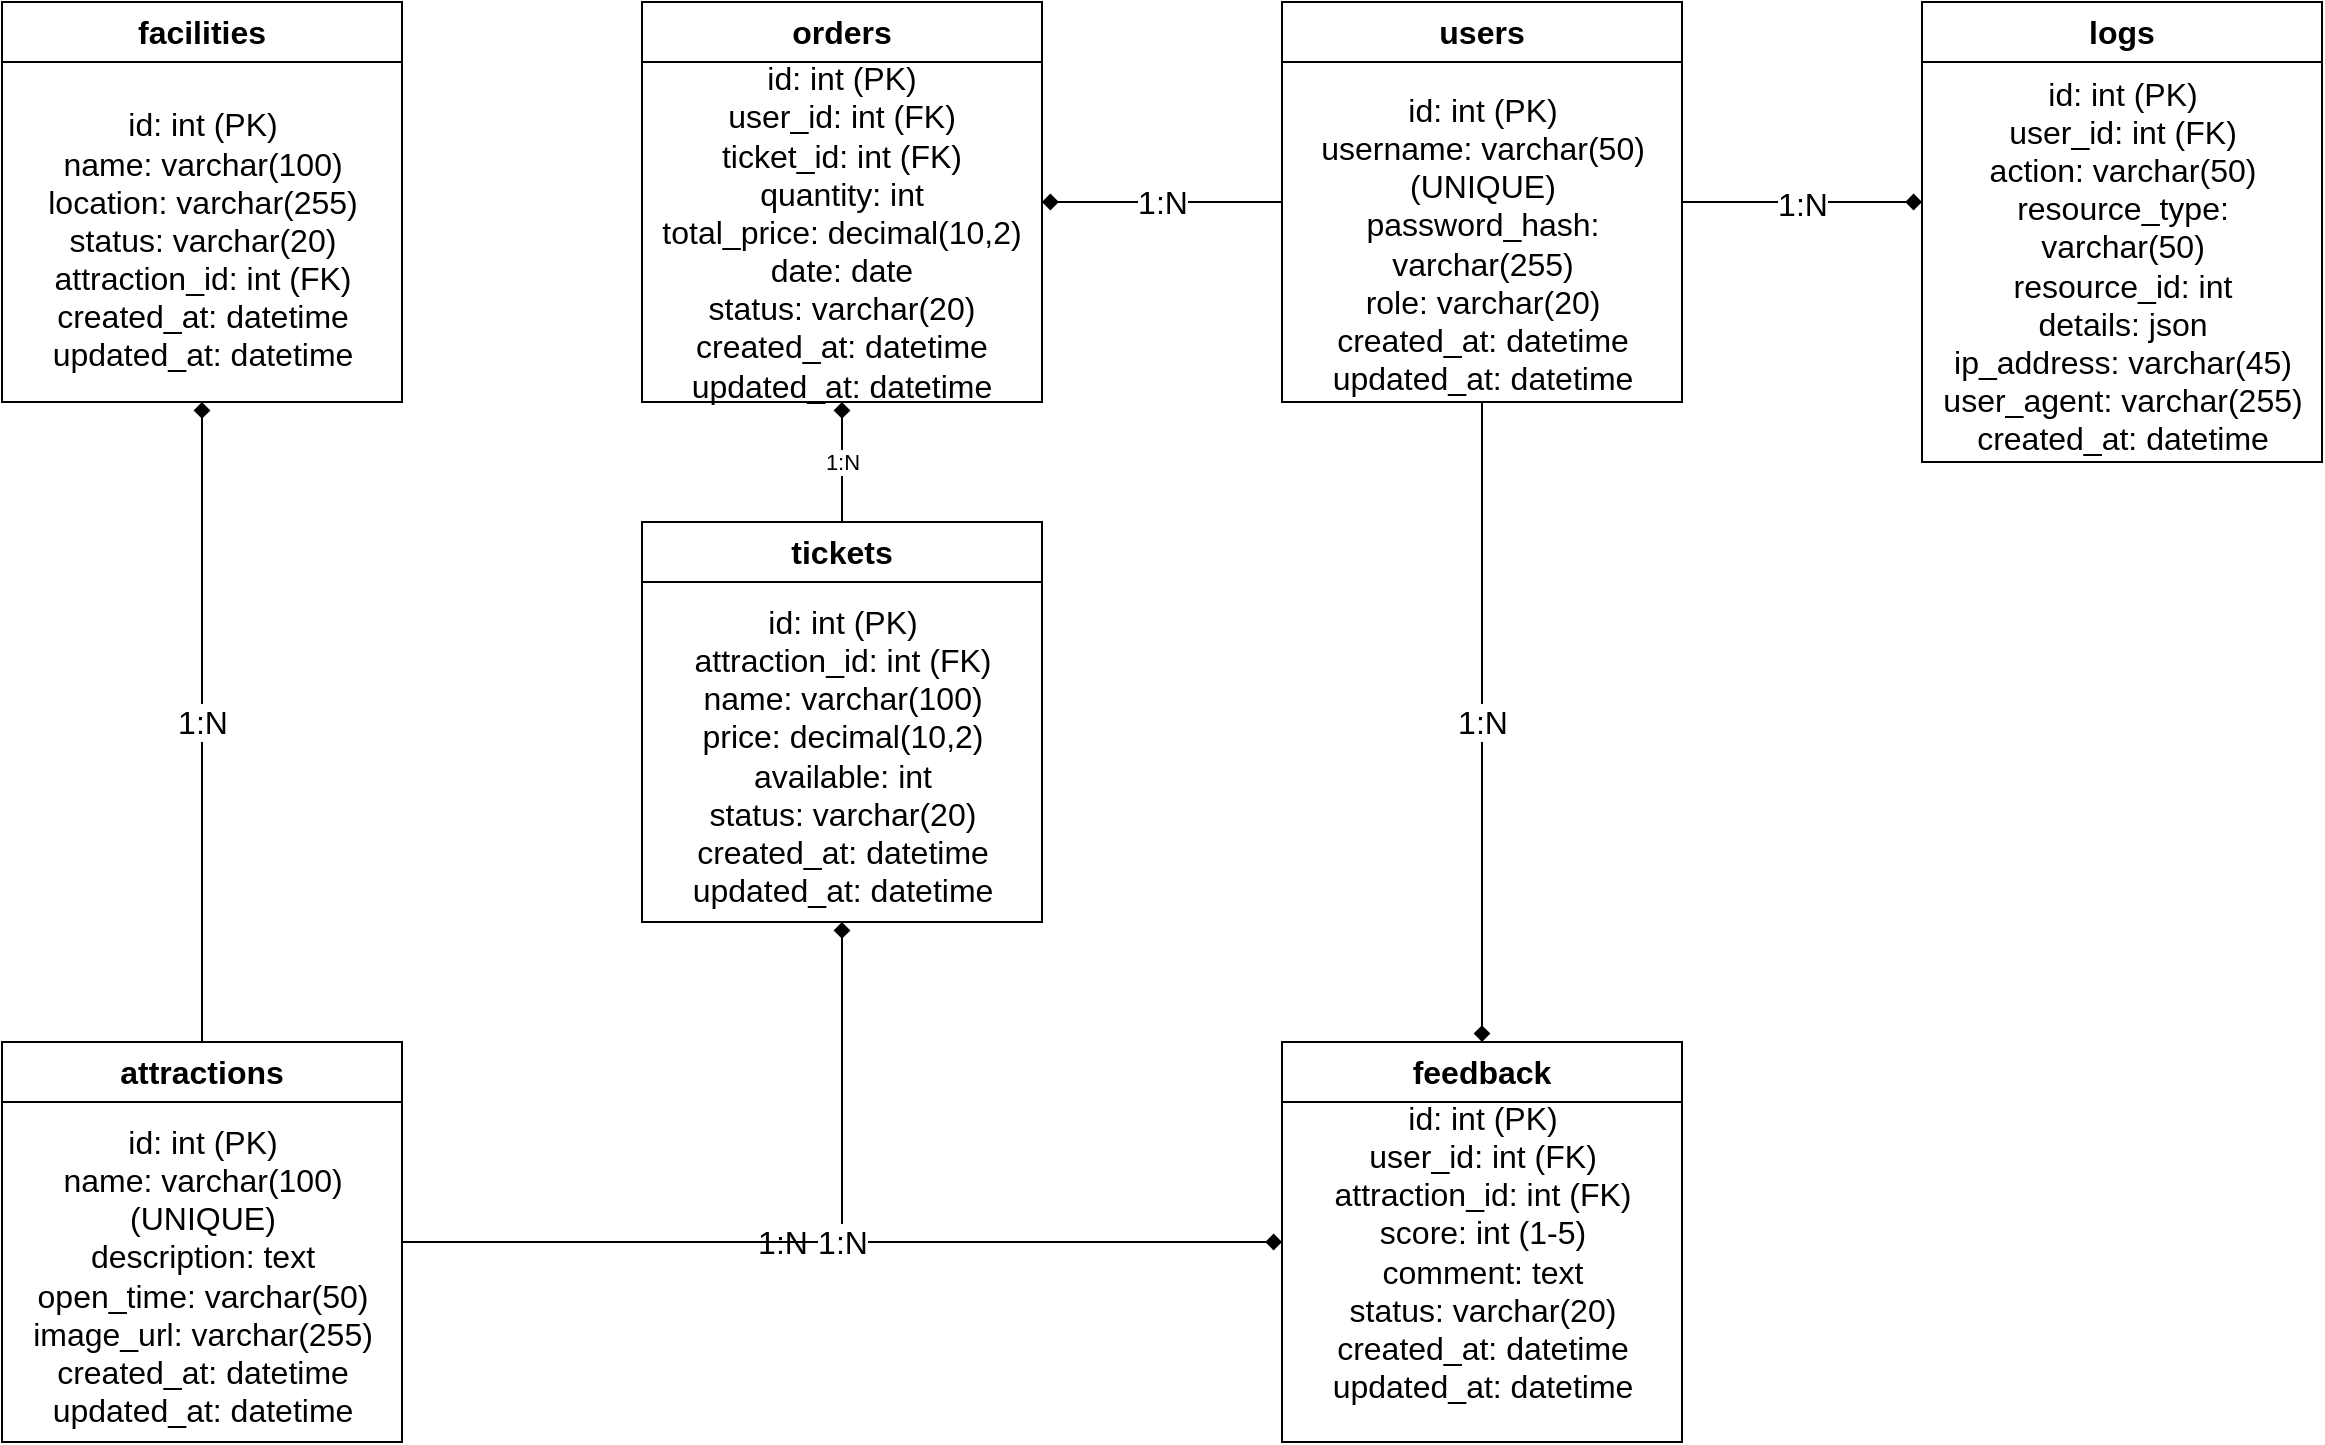 <mxfile version="27.0.9">
  <diagram id="er_diagram" name="旅游景区信息管理系统ER图">
    <mxGraphModel dx="1554" dy="935" grid="1" gridSize="10" guides="1" tooltips="1" connect="1" arrows="1" fold="1" page="1" pageScale="1" pageWidth="850" pageHeight="1100" math="0" shadow="0">
      <root>
        <mxCell id="0" />
        <mxCell id="1" parent="0" />
        <mxCell id="9" value="&lt;font style=&quot;font-size: 16px;&quot;&gt;1:N&lt;/font&gt;" style="edgeStyle=orthogonalEdgeStyle;rounded=0;html=1;jettySize=auto;orthogonalLoop=1;endArrow=diamond;endFill=1;" parent="1" source="2" target="3" edge="1">
          <mxGeometry relative="1" as="geometry">
            <mxPoint x="270" y="130" as="sourcePoint" />
            <mxPoint x="330" y="130" as="targetPoint" />
          </mxGeometry>
        </mxCell>
        <mxCell id="10" value="&lt;font style=&quot;font-size: 16px;&quot;&gt;1:N&lt;/font&gt;" style="edgeStyle=orthogonalEdgeStyle;rounded=0;html=1;jettySize=auto;orthogonalLoop=1;endArrow=diamond;endFill=1;" parent="1" source="2" target="5" edge="1">
          <mxGeometry relative="1" as="geometry">
            <mxPoint x="160" y="210" as="sourcePoint" />
            <mxPoint x="160" y="300" as="targetPoint" />
          </mxGeometry>
        </mxCell>
        <mxCell id="11" value="&lt;font style=&quot;font-size: 16px;&quot;&gt;1:N&lt;/font&gt;" style="edgeStyle=orthogonalEdgeStyle;rounded=0;html=1;jettySize=auto;orthogonalLoop=1;endArrow=diamond;endFill=1;" parent="1" source="4" target="6" edge="1">
          <mxGeometry relative="1" as="geometry">
            <mxPoint x="550" y="210" as="sourcePoint" />
            <mxPoint x="440" y="300" as="targetPoint" />
          </mxGeometry>
        </mxCell>
        <mxCell id="12" value="1:N" style="edgeStyle=orthogonalEdgeStyle;rounded=0;html=1;jettySize=auto;orthogonalLoop=1;endArrow=diamond;endFill=1;entryX=0.5;entryY=1;entryDx=0;entryDy=0;exitX=0.5;exitY=0;exitDx=0;exitDy=0;" parent="1" source="5" target="Z0AQmfB6-XfJlNwtBJik-15" edge="1">
          <mxGeometry relative="1" as="geometry">
            <mxPoint x="440" y="460" as="sourcePoint" />
            <mxPoint x="540" y="300" as="targetPoint" />
            <Array as="points">
              <mxPoint x="460" y="310" />
              <mxPoint x="460" y="310" />
            </Array>
          </mxGeometry>
        </mxCell>
        <mxCell id="13" value="&lt;font style=&quot;font-size: 16px;&quot;&gt;1:N&lt;/font&gt;" style="edgeStyle=orthogonalEdgeStyle;rounded=0;html=1;jettySize=auto;orthogonalLoop=1;endArrow=diamond;endFill=1;" parent="1" source="4" target="7" edge="1">
          <mxGeometry relative="1" as="geometry">
            <mxPoint x="720" y="210" as="sourcePoint" />
            <mxPoint x="720" y="300" as="targetPoint" />
          </mxGeometry>
        </mxCell>
        <mxCell id="14" value="&lt;font style=&quot;font-size: 16px;&quot;&gt;1:N&lt;/font&gt;" style="edgeStyle=orthogonalEdgeStyle;rounded=0;html=1;jettySize=auto;orthogonalLoop=1;endArrow=diamond;endFill=1;" parent="1" source="2" target="7" edge="1">
          <mxGeometry relative="1" as="geometry">
            <mxPoint x="160" y="210" as="sourcePoint" />
            <mxPoint x="720" y="340" as="targetPoint" />
            <Array as="waypoints">
              <mxPoint x="160" y="340" />
            </Array>
          </mxGeometry>
        </mxCell>
        <mxCell id="15" value="&lt;font style=&quot;font-size: 16px;&quot;&gt;1:N&lt;/font&gt;" style="edgeStyle=orthogonalEdgeStyle;rounded=0;html=1;jettySize=auto;orthogonalLoop=1;endArrow=diamond;endFill=1;" parent="1" source="4" edge="1">
          <mxGeometry relative="1" as="geometry">
            <mxPoint x="830" y="210" as="sourcePoint" />
            <mxPoint x="1000" y="180" as="targetPoint" />
          </mxGeometry>
        </mxCell>
        <mxCell id="LYH5F99DVlFDBM0IMPib-20" value="" style="group" parent="1" vertex="1" connectable="0">
          <mxGeometry x="40" y="80" width="200" height="200" as="geometry" />
        </mxCell>
        <mxCell id="3" value="&lt;b&gt;&lt;font style=&quot;font-size: 16px;&quot;&gt;facilities&lt;/font&gt;&lt;/b&gt;" style="shape=table;startSize=30;container=1;collapsible=0;childLayout=tableLayout;fontSize=10;whiteSpace=wrap;html=1;" parent="LYH5F99DVlFDBM0IMPib-20" vertex="1">
          <mxGeometry width="200" height="200" as="geometry" />
        </mxCell>
        <mxCell id="LYH5F99DVlFDBM0IMPib-19" value="&lt;font style=&quot;font-size: 16px;&quot;&gt;id: int (PK)&lt;br style=&quot;&quot;&gt;name: varchar(100)&lt;br style=&quot;&quot;&gt;location: varchar(255)&lt;br style=&quot;&quot;&gt;status: varchar(20)&lt;br style=&quot;&quot;&gt;attraction_id: int (FK)&lt;br style=&quot;&quot;&gt;created_at: datetime&lt;br style=&quot;&quot;&gt;updated_at: datetime&lt;/font&gt;" style="text;strokeColor=none;align=center;fillColor=none;html=1;verticalAlign=middle;whiteSpace=wrap;rounded=0;" parent="LYH5F99DVlFDBM0IMPib-20" vertex="1">
          <mxGeometry x="4.545" y="50" width="190.909" height="137.5" as="geometry" />
        </mxCell>
        <mxCell id="LYH5F99DVlFDBM0IMPib-27" value="" style="group" parent="1" vertex="1" connectable="0">
          <mxGeometry x="360" y="80" width="200" height="200" as="geometry" />
        </mxCell>
        <mxCell id="6" value="&lt;b&gt;&lt;font style=&quot;font-size: 16px;&quot;&gt;orders&lt;/font&gt;&lt;/b&gt;" style="shape=table;startSize=30;container=1;collapsible=0;childLayout=tableLayout;fontSize=10;whiteSpace=wrap;html=1;" parent="LYH5F99DVlFDBM0IMPib-27" vertex="1">
          <mxGeometry width="200" height="200" as="geometry" />
        </mxCell>
        <mxCell id="Z0AQmfB6-XfJlNwtBJik-15" value="&lt;font style=&quot;font-size: 16px;&quot;&gt;id: int (PK)&lt;br style=&quot;&quot;&gt;user_id: int (FK)&lt;br style=&quot;&quot;&gt;ticket_id: int (FK)&lt;br style=&quot;&quot;&gt;quantity: int&lt;br style=&quot;&quot;&gt;total_price: decimal(10,2)&lt;br style=&quot;&quot;&gt;date: date&lt;br style=&quot;&quot;&gt;status: varchar(20)&lt;br style=&quot;&quot;&gt;created_at: datetime&lt;br style=&quot;&quot;&gt;updated_at: datetime&lt;/font&gt;" style="text;strokeColor=none;align=center;fillColor=none;html=1;verticalAlign=middle;whiteSpace=wrap;rounded=0;" vertex="1" parent="6">
          <mxGeometry y="30" width="200" height="170" as="geometry" />
        </mxCell>
        <mxCell id="LYH5F99DVlFDBM0IMPib-28" value="" style="group" parent="1" vertex="1" connectable="0">
          <mxGeometry x="680" y="80" width="200" height="200" as="geometry" />
        </mxCell>
        <mxCell id="4" value="&lt;b&gt;&lt;font style=&quot;font-size: 16px;&quot;&gt;users&lt;/font&gt;&lt;/b&gt;" style="shape=table;startSize=30;container=1;collapsible=0;childLayout=tableLayout;fontSize=10;whiteSpace=wrap;html=1;" parent="LYH5F99DVlFDBM0IMPib-28" vertex="1">
          <mxGeometry width="200" height="200" as="geometry" />
        </mxCell>
        <mxCell id="LYH5F99DVlFDBM0IMPib-22" value="&lt;font style=&quot;font-size: 16px;&quot;&gt;id: int (PK)&lt;br style=&quot;&quot;&gt;username: varchar(50) (UNIQUE)&lt;br style=&quot;&quot;&gt;password_hash: varchar(255)&lt;br style=&quot;&quot;&gt;role: varchar(20)&lt;br style=&quot;&quot;&gt;created_at: datetime&lt;br style=&quot;&quot;&gt;updated_at: datetime&lt;/font&gt;" style="text;strokeColor=none;align=center;fillColor=none;html=1;verticalAlign=middle;whiteSpace=wrap;rounded=0;" parent="LYH5F99DVlFDBM0IMPib-28" vertex="1">
          <mxGeometry x="4.545" y="42.857" width="190.909" height="157.143" as="geometry" />
        </mxCell>
        <mxCell id="LYH5F99DVlFDBM0IMPib-29" value="" style="group" parent="1" vertex="1" connectable="0">
          <mxGeometry x="1000" y="80" width="200" height="230" as="geometry" />
        </mxCell>
        <mxCell id="8" value="&lt;b&gt;&lt;font style=&quot;font-size: 16px;&quot;&gt;logs&lt;/font&gt;&lt;/b&gt;" style="shape=table;startSize=30;container=1;collapsible=0;childLayout=tableLayout;fontSize=10;whiteSpace=wrap;html=1;" parent="LYH5F99DVlFDBM0IMPib-29" vertex="1">
          <mxGeometry width="200" height="230.0" as="geometry" />
        </mxCell>
        <mxCell id="LYH5F99DVlFDBM0IMPib-23" value="&lt;font style=&quot;font-size: 16px;&quot;&gt;id: int (PK)&lt;br style=&quot;&quot;&gt;user_id: int (FK)&lt;br style=&quot;&quot;&gt;action: varchar(50)&lt;br style=&quot;&quot;&gt;resource_type: varchar(50)&lt;br style=&quot;&quot;&gt;resource_id: int&lt;br style=&quot;&quot;&gt;details: json&lt;br style=&quot;&quot;&gt;ip_address: varchar(45)&lt;br style=&quot;&quot;&gt;user_agent: varchar(255)&lt;br style=&quot;&quot;&gt;created_at: datetime&lt;/font&gt;" style="text;strokeColor=none;align=center;fillColor=none;html=1;verticalAlign=middle;whiteSpace=wrap;rounded=0;" parent="LYH5F99DVlFDBM0IMPib-29" vertex="1">
          <mxGeometry x="4.545" y="46" width="190.909" height="172.5" as="geometry" />
        </mxCell>
        <mxCell id="LYH5F99DVlFDBM0IMPib-30" value="" style="group" parent="1" vertex="1" connectable="0">
          <mxGeometry x="360" y="340" width="200" height="200" as="geometry" />
        </mxCell>
        <mxCell id="5" value="&lt;b&gt;&lt;font style=&quot;font-size: 16px;&quot;&gt;tickets&lt;/font&gt;&lt;/b&gt;" style="shape=table;startSize=30;container=1;collapsible=0;childLayout=tableLayout;fontSize=10;whiteSpace=wrap;html=1;" parent="LYH5F99DVlFDBM0IMPib-30" vertex="1">
          <mxGeometry width="200" height="200" as="geometry" />
        </mxCell>
        <mxCell id="LYH5F99DVlFDBM0IMPib-25" value="&lt;font style=&quot;font-size: 16px;&quot;&gt;id: int (PK)&lt;br style=&quot;&quot;&gt;attraction_id: int (FK)&lt;br style=&quot;&quot;&gt;name: varchar(100)&lt;br style=&quot;&quot;&gt;price: decimal(10,2)&lt;br style=&quot;&quot;&gt;available: int&lt;br style=&quot;&quot;&gt;status: varchar(20)&lt;br style=&quot;&quot;&gt;created_at: datetime&lt;br style=&quot;&quot;&gt;updated_at: datetime&lt;/font&gt;" style="text;strokeColor=none;align=center;fillColor=none;html=1;verticalAlign=middle;whiteSpace=wrap;rounded=0;" parent="LYH5F99DVlFDBM0IMPib-30" vertex="1">
          <mxGeometry x="4.545" y="41.667" width="190.909" height="150" as="geometry" />
        </mxCell>
        <mxCell id="LYH5F99DVlFDBM0IMPib-31" value="" style="group" parent="1" vertex="1" connectable="0">
          <mxGeometry x="40" y="600" width="200" height="200" as="geometry" />
        </mxCell>
        <mxCell id="2" value="&lt;b&gt;&lt;font style=&quot;font-size: 16px;&quot;&gt;attractions&lt;/font&gt;&lt;/b&gt;" style="shape=table;startSize=30;container=1;collapsible=0;childLayout=tableLayout;fontSize=10;whiteSpace=wrap;html=1;" parent="LYH5F99DVlFDBM0IMPib-31" vertex="1">
          <mxGeometry width="200" height="200" as="geometry" />
        </mxCell>
        <mxCell id="LYH5F99DVlFDBM0IMPib-26" value="&lt;font style=&quot;font-size: 16px;&quot;&gt;id: int (PK)&lt;br style=&quot;&quot;&gt;name: varchar(100) (UNIQUE)&lt;br style=&quot;&quot;&gt;description: text&lt;br style=&quot;&quot;&gt;open_time: varchar(50)&lt;br style=&quot;&quot;&gt;image_url: varchar(255)&lt;br style=&quot;&quot;&gt;created_at: datetime&lt;br style=&quot;&quot;&gt;updated_at: datetime&lt;/font&gt;" style="text;strokeColor=none;align=center;fillColor=none;html=1;verticalAlign=middle;whiteSpace=wrap;rounded=0;" parent="LYH5F99DVlFDBM0IMPib-31" vertex="1">
          <mxGeometry x="4.545" y="44.444" width="190.909" height="144.444" as="geometry" />
        </mxCell>
        <mxCell id="LYH5F99DVlFDBM0IMPib-32" value="" style="group" parent="1" vertex="1" connectable="0">
          <mxGeometry x="680" y="600" width="200" height="200" as="geometry" />
        </mxCell>
        <mxCell id="7" value="&lt;b&gt;&lt;font style=&quot;font-size: 16px;&quot;&gt;feedback&lt;/font&gt;&lt;/b&gt;" style="shape=table;startSize=30;container=1;collapsible=0;childLayout=tableLayout;fontSize=10;whiteSpace=wrap;html=1;" parent="LYH5F99DVlFDBM0IMPib-32" vertex="1">
          <mxGeometry width="200" height="200" as="geometry" />
        </mxCell>
        <mxCell id="LYH5F99DVlFDBM0IMPib-24" value="&lt;font style=&quot;font-size: 16px;&quot;&gt;id: int (PK)&lt;br style=&quot;&quot;&gt;user_id: int (FK)&lt;br style=&quot;&quot;&gt;attraction_id: int (FK)&lt;br style=&quot;&quot;&gt;score: int (1-5)&lt;br style=&quot;&quot;&gt;comment: text&lt;br style=&quot;&quot;&gt;status: varchar(20)&lt;br style=&quot;&quot;&gt;created_at: datetime&lt;br style=&quot;&quot;&gt;updated_at: datetime&lt;/font&gt;" style="text;strokeColor=none;align=center;fillColor=none;html=1;verticalAlign=middle;whiteSpace=wrap;rounded=0;" parent="LYH5F99DVlFDBM0IMPib-32" vertex="1">
          <mxGeometry x="4.545" y="40" width="190.909" height="130" as="geometry" />
        </mxCell>
      </root>
    </mxGraphModel>
  </diagram>
</mxfile>
